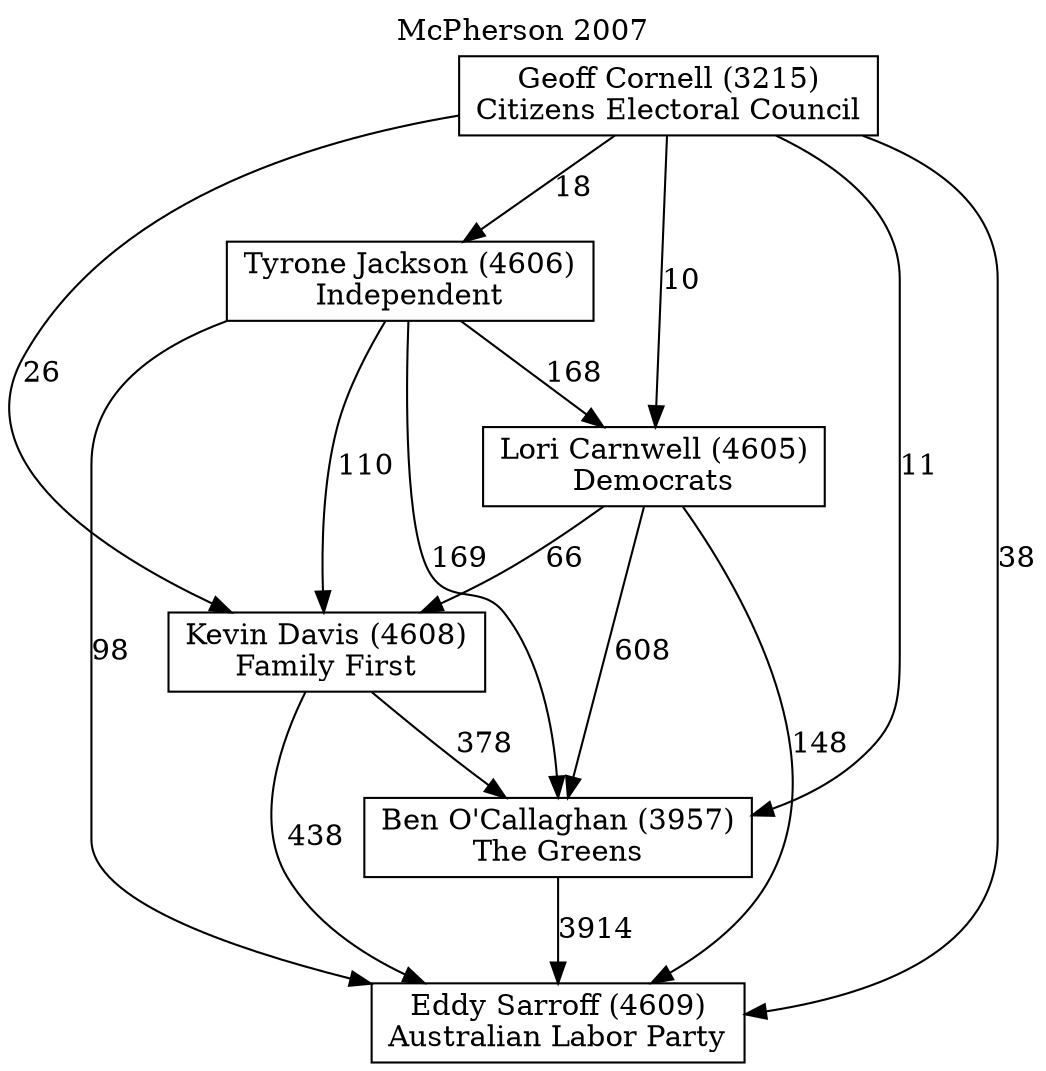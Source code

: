 // House preference flow
digraph "Eddy Sarroff (4609)_McPherson_2007" {
	graph [label="McPherson 2007" labelloc=t mclimit=10]
	node [shape=box]
	"Ben O'Callaghan (3957)" [label="Ben O'Callaghan (3957)
The Greens"]
	"Eddy Sarroff (4609)" [label="Eddy Sarroff (4609)
Australian Labor Party"]
	"Geoff Cornell (3215)" [label="Geoff Cornell (3215)
Citizens Electoral Council"]
	"Kevin Davis (4608)" [label="Kevin Davis (4608)
Family First"]
	"Lori Carnwell (4605)" [label="Lori Carnwell (4605)
Democrats"]
	"Tyrone Jackson (4606)" [label="Tyrone Jackson (4606)
Independent"]
	"Ben O'Callaghan (3957)" -> "Eddy Sarroff (4609)" [label=3914]
	"Geoff Cornell (3215)" -> "Ben O'Callaghan (3957)" [label=11]
	"Geoff Cornell (3215)" -> "Eddy Sarroff (4609)" [label=38]
	"Geoff Cornell (3215)" -> "Kevin Davis (4608)" [label=26]
	"Geoff Cornell (3215)" -> "Lori Carnwell (4605)" [label=10]
	"Geoff Cornell (3215)" -> "Tyrone Jackson (4606)" [label=18]
	"Kevin Davis (4608)" -> "Ben O'Callaghan (3957)" [label=378]
	"Kevin Davis (4608)" -> "Eddy Sarroff (4609)" [label=438]
	"Lori Carnwell (4605)" -> "Ben O'Callaghan (3957)" [label=608]
	"Lori Carnwell (4605)" -> "Eddy Sarroff (4609)" [label=148]
	"Lori Carnwell (4605)" -> "Kevin Davis (4608)" [label=66]
	"Tyrone Jackson (4606)" -> "Ben O'Callaghan (3957)" [label=169]
	"Tyrone Jackson (4606)" -> "Eddy Sarroff (4609)" [label=98]
	"Tyrone Jackson (4606)" -> "Kevin Davis (4608)" [label=110]
	"Tyrone Jackson (4606)" -> "Lori Carnwell (4605)" [label=168]
}
